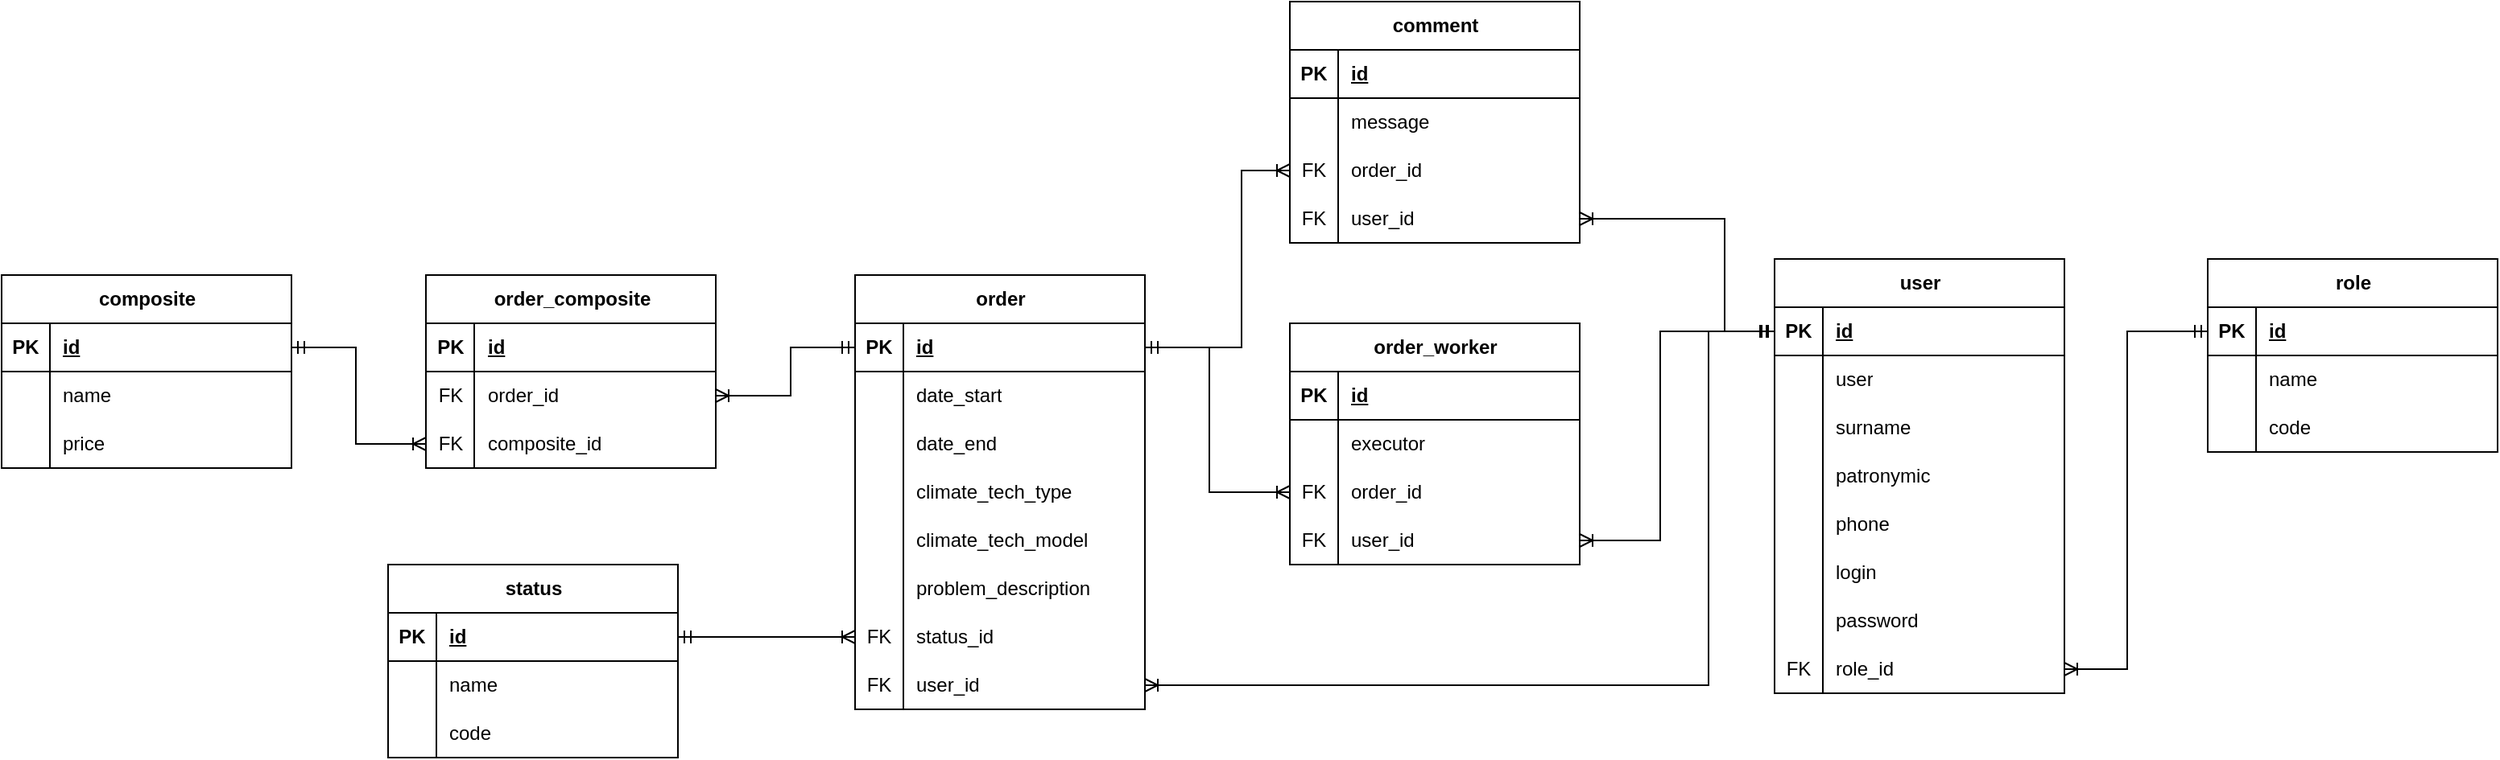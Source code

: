 <mxfile version="23.1.3" type="device" pages="3">
  <diagram name="Страница — 1" id="HMYhGubwndwW4ftDoepE">
    <mxGraphModel dx="2160" dy="31" grid="1" gridSize="10" guides="1" tooltips="1" connect="1" arrows="1" fold="1" page="1" pageScale="1" pageWidth="827" pageHeight="1169" math="0" shadow="0">
      <root>
        <mxCell id="0" />
        <mxCell id="1" parent="0" />
        <mxCell id="nvOkqfJ92dbAGqpa-ZxV-126" value="user" style="shape=table;startSize=30;container=1;collapsible=1;childLayout=tableLayout;fixedRows=1;rowLines=0;fontStyle=1;align=center;resizeLast=1;html=1;" vertex="1" parent="1">
          <mxGeometry x="1111" y="1740" width="180" height="270" as="geometry" />
        </mxCell>
        <mxCell id="nvOkqfJ92dbAGqpa-ZxV-127" value="" style="shape=tableRow;horizontal=0;startSize=0;swimlaneHead=0;swimlaneBody=0;fillColor=none;collapsible=0;dropTarget=0;points=[[0,0.5],[1,0.5]];portConstraint=eastwest;top=0;left=0;right=0;bottom=1;" vertex="1" parent="nvOkqfJ92dbAGqpa-ZxV-126">
          <mxGeometry y="30" width="180" height="30" as="geometry" />
        </mxCell>
        <mxCell id="nvOkqfJ92dbAGqpa-ZxV-128" value="PK" style="shape=partialRectangle;connectable=0;fillColor=none;top=0;left=0;bottom=0;right=0;fontStyle=1;overflow=hidden;whiteSpace=wrap;html=1;" vertex="1" parent="nvOkqfJ92dbAGqpa-ZxV-127">
          <mxGeometry width="30" height="30" as="geometry">
            <mxRectangle width="30" height="30" as="alternateBounds" />
          </mxGeometry>
        </mxCell>
        <mxCell id="nvOkqfJ92dbAGqpa-ZxV-129" value="id" style="shape=partialRectangle;connectable=0;fillColor=none;top=0;left=0;bottom=0;right=0;align=left;spacingLeft=6;fontStyle=5;overflow=hidden;whiteSpace=wrap;html=1;" vertex="1" parent="nvOkqfJ92dbAGqpa-ZxV-127">
          <mxGeometry x="30" width="150" height="30" as="geometry">
            <mxRectangle width="150" height="30" as="alternateBounds" />
          </mxGeometry>
        </mxCell>
        <mxCell id="nvOkqfJ92dbAGqpa-ZxV-130" value="" style="shape=tableRow;horizontal=0;startSize=0;swimlaneHead=0;swimlaneBody=0;fillColor=none;collapsible=0;dropTarget=0;points=[[0,0.5],[1,0.5]];portConstraint=eastwest;top=0;left=0;right=0;bottom=0;" vertex="1" parent="nvOkqfJ92dbAGqpa-ZxV-126">
          <mxGeometry y="60" width="180" height="30" as="geometry" />
        </mxCell>
        <mxCell id="nvOkqfJ92dbAGqpa-ZxV-131" value="" style="shape=partialRectangle;connectable=0;fillColor=none;top=0;left=0;bottom=0;right=0;editable=1;overflow=hidden;whiteSpace=wrap;html=1;" vertex="1" parent="nvOkqfJ92dbAGqpa-ZxV-130">
          <mxGeometry width="30" height="30" as="geometry">
            <mxRectangle width="30" height="30" as="alternateBounds" />
          </mxGeometry>
        </mxCell>
        <mxCell id="nvOkqfJ92dbAGqpa-ZxV-132" value="user" style="shape=partialRectangle;connectable=0;fillColor=none;top=0;left=0;bottom=0;right=0;align=left;spacingLeft=6;overflow=hidden;whiteSpace=wrap;html=1;" vertex="1" parent="nvOkqfJ92dbAGqpa-ZxV-130">
          <mxGeometry x="30" width="150" height="30" as="geometry">
            <mxRectangle width="150" height="30" as="alternateBounds" />
          </mxGeometry>
        </mxCell>
        <mxCell id="nvOkqfJ92dbAGqpa-ZxV-133" value="" style="shape=tableRow;horizontal=0;startSize=0;swimlaneHead=0;swimlaneBody=0;fillColor=none;collapsible=0;dropTarget=0;points=[[0,0.5],[1,0.5]];portConstraint=eastwest;top=0;left=0;right=0;bottom=0;" vertex="1" parent="nvOkqfJ92dbAGqpa-ZxV-126">
          <mxGeometry y="90" width="180" height="30" as="geometry" />
        </mxCell>
        <mxCell id="nvOkqfJ92dbAGqpa-ZxV-134" value="" style="shape=partialRectangle;connectable=0;fillColor=none;top=0;left=0;bottom=0;right=0;editable=1;overflow=hidden;whiteSpace=wrap;html=1;" vertex="1" parent="nvOkqfJ92dbAGqpa-ZxV-133">
          <mxGeometry width="30" height="30" as="geometry">
            <mxRectangle width="30" height="30" as="alternateBounds" />
          </mxGeometry>
        </mxCell>
        <mxCell id="nvOkqfJ92dbAGqpa-ZxV-135" value="surname" style="shape=partialRectangle;connectable=0;fillColor=none;top=0;left=0;bottom=0;right=0;align=left;spacingLeft=6;overflow=hidden;whiteSpace=wrap;html=1;" vertex="1" parent="nvOkqfJ92dbAGqpa-ZxV-133">
          <mxGeometry x="30" width="150" height="30" as="geometry">
            <mxRectangle width="150" height="30" as="alternateBounds" />
          </mxGeometry>
        </mxCell>
        <mxCell id="nvOkqfJ92dbAGqpa-ZxV-136" value="" style="shape=tableRow;horizontal=0;startSize=0;swimlaneHead=0;swimlaneBody=0;fillColor=none;collapsible=0;dropTarget=0;points=[[0,0.5],[1,0.5]];portConstraint=eastwest;top=0;left=0;right=0;bottom=0;" vertex="1" parent="nvOkqfJ92dbAGqpa-ZxV-126">
          <mxGeometry y="120" width="180" height="30" as="geometry" />
        </mxCell>
        <mxCell id="nvOkqfJ92dbAGqpa-ZxV-137" value="" style="shape=partialRectangle;connectable=0;fillColor=none;top=0;left=0;bottom=0;right=0;editable=1;overflow=hidden;whiteSpace=wrap;html=1;" vertex="1" parent="nvOkqfJ92dbAGqpa-ZxV-136">
          <mxGeometry width="30" height="30" as="geometry">
            <mxRectangle width="30" height="30" as="alternateBounds" />
          </mxGeometry>
        </mxCell>
        <mxCell id="nvOkqfJ92dbAGqpa-ZxV-138" value="patronymic&amp;nbsp;&amp;nbsp;" style="shape=partialRectangle;connectable=0;fillColor=none;top=0;left=0;bottom=0;right=0;align=left;spacingLeft=6;overflow=hidden;whiteSpace=wrap;html=1;" vertex="1" parent="nvOkqfJ92dbAGqpa-ZxV-136">
          <mxGeometry x="30" width="150" height="30" as="geometry">
            <mxRectangle width="150" height="30" as="alternateBounds" />
          </mxGeometry>
        </mxCell>
        <mxCell id="nvOkqfJ92dbAGqpa-ZxV-139" style="shape=tableRow;horizontal=0;startSize=0;swimlaneHead=0;swimlaneBody=0;fillColor=none;collapsible=0;dropTarget=0;points=[[0,0.5],[1,0.5]];portConstraint=eastwest;top=0;left=0;right=0;bottom=0;" vertex="1" parent="nvOkqfJ92dbAGqpa-ZxV-126">
          <mxGeometry y="150" width="180" height="30" as="geometry" />
        </mxCell>
        <mxCell id="nvOkqfJ92dbAGqpa-ZxV-140" style="shape=partialRectangle;connectable=0;fillColor=none;top=0;left=0;bottom=0;right=0;editable=1;overflow=hidden;whiteSpace=wrap;html=1;" vertex="1" parent="nvOkqfJ92dbAGqpa-ZxV-139">
          <mxGeometry width="30" height="30" as="geometry">
            <mxRectangle width="30" height="30" as="alternateBounds" />
          </mxGeometry>
        </mxCell>
        <mxCell id="nvOkqfJ92dbAGqpa-ZxV-141" value="phone" style="shape=partialRectangle;connectable=0;fillColor=none;top=0;left=0;bottom=0;right=0;align=left;spacingLeft=6;overflow=hidden;whiteSpace=wrap;html=1;" vertex="1" parent="nvOkqfJ92dbAGqpa-ZxV-139">
          <mxGeometry x="30" width="150" height="30" as="geometry">
            <mxRectangle width="150" height="30" as="alternateBounds" />
          </mxGeometry>
        </mxCell>
        <mxCell id="nvOkqfJ92dbAGqpa-ZxV-142" style="shape=tableRow;horizontal=0;startSize=0;swimlaneHead=0;swimlaneBody=0;fillColor=none;collapsible=0;dropTarget=0;points=[[0,0.5],[1,0.5]];portConstraint=eastwest;top=0;left=0;right=0;bottom=0;" vertex="1" parent="nvOkqfJ92dbAGqpa-ZxV-126">
          <mxGeometry y="180" width="180" height="30" as="geometry" />
        </mxCell>
        <mxCell id="nvOkqfJ92dbAGqpa-ZxV-143" style="shape=partialRectangle;connectable=0;fillColor=none;top=0;left=0;bottom=0;right=0;editable=1;overflow=hidden;whiteSpace=wrap;html=1;" vertex="1" parent="nvOkqfJ92dbAGqpa-ZxV-142">
          <mxGeometry width="30" height="30" as="geometry">
            <mxRectangle width="30" height="30" as="alternateBounds" />
          </mxGeometry>
        </mxCell>
        <mxCell id="nvOkqfJ92dbAGqpa-ZxV-144" value="login" style="shape=partialRectangle;connectable=0;fillColor=none;top=0;left=0;bottom=0;right=0;align=left;spacingLeft=6;overflow=hidden;whiteSpace=wrap;html=1;" vertex="1" parent="nvOkqfJ92dbAGqpa-ZxV-142">
          <mxGeometry x="30" width="150" height="30" as="geometry">
            <mxRectangle width="150" height="30" as="alternateBounds" />
          </mxGeometry>
        </mxCell>
        <mxCell id="nvOkqfJ92dbAGqpa-ZxV-145" style="shape=tableRow;horizontal=0;startSize=0;swimlaneHead=0;swimlaneBody=0;fillColor=none;collapsible=0;dropTarget=0;points=[[0,0.5],[1,0.5]];portConstraint=eastwest;top=0;left=0;right=0;bottom=0;" vertex="1" parent="nvOkqfJ92dbAGqpa-ZxV-126">
          <mxGeometry y="210" width="180" height="30" as="geometry" />
        </mxCell>
        <mxCell id="nvOkqfJ92dbAGqpa-ZxV-146" style="shape=partialRectangle;connectable=0;fillColor=none;top=0;left=0;bottom=0;right=0;editable=1;overflow=hidden;whiteSpace=wrap;html=1;" vertex="1" parent="nvOkqfJ92dbAGqpa-ZxV-145">
          <mxGeometry width="30" height="30" as="geometry">
            <mxRectangle width="30" height="30" as="alternateBounds" />
          </mxGeometry>
        </mxCell>
        <mxCell id="nvOkqfJ92dbAGqpa-ZxV-147" value="password" style="shape=partialRectangle;connectable=0;fillColor=none;top=0;left=0;bottom=0;right=0;align=left;spacingLeft=6;overflow=hidden;whiteSpace=wrap;html=1;" vertex="1" parent="nvOkqfJ92dbAGqpa-ZxV-145">
          <mxGeometry x="30" width="150" height="30" as="geometry">
            <mxRectangle width="150" height="30" as="alternateBounds" />
          </mxGeometry>
        </mxCell>
        <mxCell id="nvOkqfJ92dbAGqpa-ZxV-148" style="shape=tableRow;horizontal=0;startSize=0;swimlaneHead=0;swimlaneBody=0;fillColor=none;collapsible=0;dropTarget=0;points=[[0,0.5],[1,0.5]];portConstraint=eastwest;top=0;left=0;right=0;bottom=0;" vertex="1" parent="nvOkqfJ92dbAGqpa-ZxV-126">
          <mxGeometry y="240" width="180" height="30" as="geometry" />
        </mxCell>
        <mxCell id="nvOkqfJ92dbAGqpa-ZxV-149" value="FK" style="shape=partialRectangle;connectable=0;fillColor=none;top=0;left=0;bottom=0;right=0;editable=1;overflow=hidden;whiteSpace=wrap;html=1;" vertex="1" parent="nvOkqfJ92dbAGqpa-ZxV-148">
          <mxGeometry width="30" height="30" as="geometry">
            <mxRectangle width="30" height="30" as="alternateBounds" />
          </mxGeometry>
        </mxCell>
        <mxCell id="nvOkqfJ92dbAGqpa-ZxV-150" value="role_id" style="shape=partialRectangle;connectable=0;fillColor=none;top=0;left=0;bottom=0;right=0;align=left;spacingLeft=6;overflow=hidden;whiteSpace=wrap;html=1;" vertex="1" parent="nvOkqfJ92dbAGqpa-ZxV-148">
          <mxGeometry x="30" width="150" height="30" as="geometry">
            <mxRectangle width="150" height="30" as="alternateBounds" />
          </mxGeometry>
        </mxCell>
        <mxCell id="nvOkqfJ92dbAGqpa-ZxV-151" value="status" style="shape=table;startSize=30;container=1;collapsible=1;childLayout=tableLayout;fixedRows=1;rowLines=0;fontStyle=1;align=center;resizeLast=1;html=1;" vertex="1" parent="1">
          <mxGeometry x="250" y="1930" width="180" height="120" as="geometry" />
        </mxCell>
        <mxCell id="nvOkqfJ92dbAGqpa-ZxV-152" value="" style="shape=tableRow;horizontal=0;startSize=0;swimlaneHead=0;swimlaneBody=0;fillColor=none;collapsible=0;dropTarget=0;points=[[0,0.5],[1,0.5]];portConstraint=eastwest;top=0;left=0;right=0;bottom=1;" vertex="1" parent="nvOkqfJ92dbAGqpa-ZxV-151">
          <mxGeometry y="30" width="180" height="30" as="geometry" />
        </mxCell>
        <mxCell id="nvOkqfJ92dbAGqpa-ZxV-153" value="PK" style="shape=partialRectangle;connectable=0;fillColor=none;top=0;left=0;bottom=0;right=0;fontStyle=1;overflow=hidden;whiteSpace=wrap;html=1;" vertex="1" parent="nvOkqfJ92dbAGqpa-ZxV-152">
          <mxGeometry width="30" height="30" as="geometry">
            <mxRectangle width="30" height="30" as="alternateBounds" />
          </mxGeometry>
        </mxCell>
        <mxCell id="nvOkqfJ92dbAGqpa-ZxV-154" value="id" style="shape=partialRectangle;connectable=0;fillColor=none;top=0;left=0;bottom=0;right=0;align=left;spacingLeft=6;fontStyle=5;overflow=hidden;whiteSpace=wrap;html=1;" vertex="1" parent="nvOkqfJ92dbAGqpa-ZxV-152">
          <mxGeometry x="30" width="150" height="30" as="geometry">
            <mxRectangle width="150" height="30" as="alternateBounds" />
          </mxGeometry>
        </mxCell>
        <mxCell id="nvOkqfJ92dbAGqpa-ZxV-155" value="" style="shape=tableRow;horizontal=0;startSize=0;swimlaneHead=0;swimlaneBody=0;fillColor=none;collapsible=0;dropTarget=0;points=[[0,0.5],[1,0.5]];portConstraint=eastwest;top=0;left=0;right=0;bottom=0;" vertex="1" parent="nvOkqfJ92dbAGqpa-ZxV-151">
          <mxGeometry y="60" width="180" height="30" as="geometry" />
        </mxCell>
        <mxCell id="nvOkqfJ92dbAGqpa-ZxV-156" value="" style="shape=partialRectangle;connectable=0;fillColor=none;top=0;left=0;bottom=0;right=0;editable=1;overflow=hidden;whiteSpace=wrap;html=1;" vertex="1" parent="nvOkqfJ92dbAGqpa-ZxV-155">
          <mxGeometry width="30" height="30" as="geometry">
            <mxRectangle width="30" height="30" as="alternateBounds" />
          </mxGeometry>
        </mxCell>
        <mxCell id="nvOkqfJ92dbAGqpa-ZxV-157" value="name" style="shape=partialRectangle;connectable=0;fillColor=none;top=0;left=0;bottom=0;right=0;align=left;spacingLeft=6;overflow=hidden;whiteSpace=wrap;html=1;" vertex="1" parent="nvOkqfJ92dbAGqpa-ZxV-155">
          <mxGeometry x="30" width="150" height="30" as="geometry">
            <mxRectangle width="150" height="30" as="alternateBounds" />
          </mxGeometry>
        </mxCell>
        <mxCell id="nvOkqfJ92dbAGqpa-ZxV-158" value="" style="shape=tableRow;horizontal=0;startSize=0;swimlaneHead=0;swimlaneBody=0;fillColor=none;collapsible=0;dropTarget=0;points=[[0,0.5],[1,0.5]];portConstraint=eastwest;top=0;left=0;right=0;bottom=0;" vertex="1" parent="nvOkqfJ92dbAGqpa-ZxV-151">
          <mxGeometry y="90" width="180" height="30" as="geometry" />
        </mxCell>
        <mxCell id="nvOkqfJ92dbAGqpa-ZxV-159" value="" style="shape=partialRectangle;connectable=0;fillColor=none;top=0;left=0;bottom=0;right=0;editable=1;overflow=hidden;whiteSpace=wrap;html=1;" vertex="1" parent="nvOkqfJ92dbAGqpa-ZxV-158">
          <mxGeometry width="30" height="30" as="geometry">
            <mxRectangle width="30" height="30" as="alternateBounds" />
          </mxGeometry>
        </mxCell>
        <mxCell id="nvOkqfJ92dbAGqpa-ZxV-160" value="code" style="shape=partialRectangle;connectable=0;fillColor=none;top=0;left=0;bottom=0;right=0;align=left;spacingLeft=6;overflow=hidden;whiteSpace=wrap;html=1;" vertex="1" parent="nvOkqfJ92dbAGqpa-ZxV-158">
          <mxGeometry x="30" width="150" height="30" as="geometry">
            <mxRectangle width="150" height="30" as="alternateBounds" />
          </mxGeometry>
        </mxCell>
        <mxCell id="nvOkqfJ92dbAGqpa-ZxV-161" value="order" style="shape=table;startSize=30;container=1;collapsible=1;childLayout=tableLayout;fixedRows=1;rowLines=0;fontStyle=1;align=center;resizeLast=1;html=1;" vertex="1" parent="1">
          <mxGeometry x="540" y="1750" width="180" height="270" as="geometry" />
        </mxCell>
        <mxCell id="nvOkqfJ92dbAGqpa-ZxV-162" value="" style="shape=tableRow;horizontal=0;startSize=0;swimlaneHead=0;swimlaneBody=0;fillColor=none;collapsible=0;dropTarget=0;points=[[0,0.5],[1,0.5]];portConstraint=eastwest;top=0;left=0;right=0;bottom=1;" vertex="1" parent="nvOkqfJ92dbAGqpa-ZxV-161">
          <mxGeometry y="30" width="180" height="30" as="geometry" />
        </mxCell>
        <mxCell id="nvOkqfJ92dbAGqpa-ZxV-163" value="PK" style="shape=partialRectangle;connectable=0;fillColor=none;top=0;left=0;bottom=0;right=0;fontStyle=1;overflow=hidden;whiteSpace=wrap;html=1;" vertex="1" parent="nvOkqfJ92dbAGqpa-ZxV-162">
          <mxGeometry width="30" height="30" as="geometry">
            <mxRectangle width="30" height="30" as="alternateBounds" />
          </mxGeometry>
        </mxCell>
        <mxCell id="nvOkqfJ92dbAGqpa-ZxV-164" value="id" style="shape=partialRectangle;connectable=0;fillColor=none;top=0;left=0;bottom=0;right=0;align=left;spacingLeft=6;fontStyle=5;overflow=hidden;whiteSpace=wrap;html=1;" vertex="1" parent="nvOkqfJ92dbAGqpa-ZxV-162">
          <mxGeometry x="30" width="150" height="30" as="geometry">
            <mxRectangle width="150" height="30" as="alternateBounds" />
          </mxGeometry>
        </mxCell>
        <mxCell id="nvOkqfJ92dbAGqpa-ZxV-165" value="" style="shape=tableRow;horizontal=0;startSize=0;swimlaneHead=0;swimlaneBody=0;fillColor=none;collapsible=0;dropTarget=0;points=[[0,0.5],[1,0.5]];portConstraint=eastwest;top=0;left=0;right=0;bottom=0;" vertex="1" parent="nvOkqfJ92dbAGqpa-ZxV-161">
          <mxGeometry y="60" width="180" height="30" as="geometry" />
        </mxCell>
        <mxCell id="nvOkqfJ92dbAGqpa-ZxV-166" value="" style="shape=partialRectangle;connectable=0;fillColor=none;top=0;left=0;bottom=0;right=0;editable=1;overflow=hidden;whiteSpace=wrap;html=1;" vertex="1" parent="nvOkqfJ92dbAGqpa-ZxV-165">
          <mxGeometry width="30" height="30" as="geometry">
            <mxRectangle width="30" height="30" as="alternateBounds" />
          </mxGeometry>
        </mxCell>
        <mxCell id="nvOkqfJ92dbAGqpa-ZxV-167" value="date_start" style="shape=partialRectangle;connectable=0;fillColor=none;top=0;left=0;bottom=0;right=0;align=left;spacingLeft=6;overflow=hidden;whiteSpace=wrap;html=1;" vertex="1" parent="nvOkqfJ92dbAGqpa-ZxV-165">
          <mxGeometry x="30" width="150" height="30" as="geometry">
            <mxRectangle width="150" height="30" as="alternateBounds" />
          </mxGeometry>
        </mxCell>
        <mxCell id="nvOkqfJ92dbAGqpa-ZxV-168" value="" style="shape=tableRow;horizontal=0;startSize=0;swimlaneHead=0;swimlaneBody=0;fillColor=none;collapsible=0;dropTarget=0;points=[[0,0.5],[1,0.5]];portConstraint=eastwest;top=0;left=0;right=0;bottom=0;" vertex="1" parent="nvOkqfJ92dbAGqpa-ZxV-161">
          <mxGeometry y="90" width="180" height="30" as="geometry" />
        </mxCell>
        <mxCell id="nvOkqfJ92dbAGqpa-ZxV-169" value="" style="shape=partialRectangle;connectable=0;fillColor=none;top=0;left=0;bottom=0;right=0;editable=1;overflow=hidden;whiteSpace=wrap;html=1;" vertex="1" parent="nvOkqfJ92dbAGqpa-ZxV-168">
          <mxGeometry width="30" height="30" as="geometry">
            <mxRectangle width="30" height="30" as="alternateBounds" />
          </mxGeometry>
        </mxCell>
        <mxCell id="nvOkqfJ92dbAGqpa-ZxV-170" value="date_end" style="shape=partialRectangle;connectable=0;fillColor=none;top=0;left=0;bottom=0;right=0;align=left;spacingLeft=6;overflow=hidden;whiteSpace=wrap;html=1;" vertex="1" parent="nvOkqfJ92dbAGqpa-ZxV-168">
          <mxGeometry x="30" width="150" height="30" as="geometry">
            <mxRectangle width="150" height="30" as="alternateBounds" />
          </mxGeometry>
        </mxCell>
        <mxCell id="nvOkqfJ92dbAGqpa-ZxV-171" value="" style="shape=tableRow;horizontal=0;startSize=0;swimlaneHead=0;swimlaneBody=0;fillColor=none;collapsible=0;dropTarget=0;points=[[0,0.5],[1,0.5]];portConstraint=eastwest;top=0;left=0;right=0;bottom=0;" vertex="1" parent="nvOkqfJ92dbAGqpa-ZxV-161">
          <mxGeometry y="120" width="180" height="30" as="geometry" />
        </mxCell>
        <mxCell id="nvOkqfJ92dbAGqpa-ZxV-172" value="" style="shape=partialRectangle;connectable=0;fillColor=none;top=0;left=0;bottom=0;right=0;editable=1;overflow=hidden;whiteSpace=wrap;html=1;" vertex="1" parent="nvOkqfJ92dbAGqpa-ZxV-171">
          <mxGeometry width="30" height="30" as="geometry">
            <mxRectangle width="30" height="30" as="alternateBounds" />
          </mxGeometry>
        </mxCell>
        <mxCell id="nvOkqfJ92dbAGqpa-ZxV-173" value="climate_tech_type" style="shape=partialRectangle;connectable=0;fillColor=none;top=0;left=0;bottom=0;right=0;align=left;spacingLeft=6;overflow=hidden;whiteSpace=wrap;html=1;" vertex="1" parent="nvOkqfJ92dbAGqpa-ZxV-171">
          <mxGeometry x="30" width="150" height="30" as="geometry">
            <mxRectangle width="150" height="30" as="alternateBounds" />
          </mxGeometry>
        </mxCell>
        <mxCell id="nvOkqfJ92dbAGqpa-ZxV-174" style="shape=tableRow;horizontal=0;startSize=0;swimlaneHead=0;swimlaneBody=0;fillColor=none;collapsible=0;dropTarget=0;points=[[0,0.5],[1,0.5]];portConstraint=eastwest;top=0;left=0;right=0;bottom=0;" vertex="1" parent="nvOkqfJ92dbAGqpa-ZxV-161">
          <mxGeometry y="150" width="180" height="30" as="geometry" />
        </mxCell>
        <mxCell id="nvOkqfJ92dbAGqpa-ZxV-175" style="shape=partialRectangle;connectable=0;fillColor=none;top=0;left=0;bottom=0;right=0;editable=1;overflow=hidden;whiteSpace=wrap;html=1;" vertex="1" parent="nvOkqfJ92dbAGqpa-ZxV-174">
          <mxGeometry width="30" height="30" as="geometry">
            <mxRectangle width="30" height="30" as="alternateBounds" />
          </mxGeometry>
        </mxCell>
        <mxCell id="nvOkqfJ92dbAGqpa-ZxV-176" value="climate_tech_model" style="shape=partialRectangle;connectable=0;fillColor=none;top=0;left=0;bottom=0;right=0;align=left;spacingLeft=6;overflow=hidden;whiteSpace=wrap;html=1;" vertex="1" parent="nvOkqfJ92dbAGqpa-ZxV-174">
          <mxGeometry x="30" width="150" height="30" as="geometry">
            <mxRectangle width="150" height="30" as="alternateBounds" />
          </mxGeometry>
        </mxCell>
        <mxCell id="nvOkqfJ92dbAGqpa-ZxV-177" style="shape=tableRow;horizontal=0;startSize=0;swimlaneHead=0;swimlaneBody=0;fillColor=none;collapsible=0;dropTarget=0;points=[[0,0.5],[1,0.5]];portConstraint=eastwest;top=0;left=0;right=0;bottom=0;" vertex="1" parent="nvOkqfJ92dbAGqpa-ZxV-161">
          <mxGeometry y="180" width="180" height="30" as="geometry" />
        </mxCell>
        <mxCell id="nvOkqfJ92dbAGqpa-ZxV-178" style="shape=partialRectangle;connectable=0;fillColor=none;top=0;left=0;bottom=0;right=0;editable=1;overflow=hidden;whiteSpace=wrap;html=1;" vertex="1" parent="nvOkqfJ92dbAGqpa-ZxV-177">
          <mxGeometry width="30" height="30" as="geometry">
            <mxRectangle width="30" height="30" as="alternateBounds" />
          </mxGeometry>
        </mxCell>
        <mxCell id="nvOkqfJ92dbAGqpa-ZxV-179" value="problem_description" style="shape=partialRectangle;connectable=0;fillColor=none;top=0;left=0;bottom=0;right=0;align=left;spacingLeft=6;overflow=hidden;whiteSpace=wrap;html=1;" vertex="1" parent="nvOkqfJ92dbAGqpa-ZxV-177">
          <mxGeometry x="30" width="150" height="30" as="geometry">
            <mxRectangle width="150" height="30" as="alternateBounds" />
          </mxGeometry>
        </mxCell>
        <mxCell id="nvOkqfJ92dbAGqpa-ZxV-180" style="shape=tableRow;horizontal=0;startSize=0;swimlaneHead=0;swimlaneBody=0;fillColor=none;collapsible=0;dropTarget=0;points=[[0,0.5],[1,0.5]];portConstraint=eastwest;top=0;left=0;right=0;bottom=0;" vertex="1" parent="nvOkqfJ92dbAGqpa-ZxV-161">
          <mxGeometry y="210" width="180" height="30" as="geometry" />
        </mxCell>
        <mxCell id="nvOkqfJ92dbAGqpa-ZxV-181" value="FK" style="shape=partialRectangle;connectable=0;fillColor=none;top=0;left=0;bottom=0;right=0;editable=1;overflow=hidden;whiteSpace=wrap;html=1;" vertex="1" parent="nvOkqfJ92dbAGqpa-ZxV-180">
          <mxGeometry width="30" height="30" as="geometry">
            <mxRectangle width="30" height="30" as="alternateBounds" />
          </mxGeometry>
        </mxCell>
        <mxCell id="nvOkqfJ92dbAGqpa-ZxV-182" value="status_id" style="shape=partialRectangle;connectable=0;fillColor=none;top=0;left=0;bottom=0;right=0;align=left;spacingLeft=6;overflow=hidden;whiteSpace=wrap;html=1;" vertex="1" parent="nvOkqfJ92dbAGqpa-ZxV-180">
          <mxGeometry x="30" width="150" height="30" as="geometry">
            <mxRectangle width="150" height="30" as="alternateBounds" />
          </mxGeometry>
        </mxCell>
        <mxCell id="nvOkqfJ92dbAGqpa-ZxV-183" style="shape=tableRow;horizontal=0;startSize=0;swimlaneHead=0;swimlaneBody=0;fillColor=none;collapsible=0;dropTarget=0;points=[[0,0.5],[1,0.5]];portConstraint=eastwest;top=0;left=0;right=0;bottom=0;" vertex="1" parent="nvOkqfJ92dbAGqpa-ZxV-161">
          <mxGeometry y="240" width="180" height="30" as="geometry" />
        </mxCell>
        <mxCell id="nvOkqfJ92dbAGqpa-ZxV-184" value="FK" style="shape=partialRectangle;connectable=0;fillColor=none;top=0;left=0;bottom=0;right=0;editable=1;overflow=hidden;whiteSpace=wrap;html=1;" vertex="1" parent="nvOkqfJ92dbAGqpa-ZxV-183">
          <mxGeometry width="30" height="30" as="geometry">
            <mxRectangle width="30" height="30" as="alternateBounds" />
          </mxGeometry>
        </mxCell>
        <mxCell id="nvOkqfJ92dbAGqpa-ZxV-185" value="user_id" style="shape=partialRectangle;connectable=0;fillColor=none;top=0;left=0;bottom=0;right=0;align=left;spacingLeft=6;overflow=hidden;whiteSpace=wrap;html=1;" vertex="1" parent="nvOkqfJ92dbAGqpa-ZxV-183">
          <mxGeometry x="30" width="150" height="30" as="geometry">
            <mxRectangle width="150" height="30" as="alternateBounds" />
          </mxGeometry>
        </mxCell>
        <mxCell id="nvOkqfJ92dbAGqpa-ZxV-186" value="comment" style="shape=table;startSize=30;container=1;collapsible=1;childLayout=tableLayout;fixedRows=1;rowLines=0;fontStyle=1;align=center;resizeLast=1;html=1;" vertex="1" parent="1">
          <mxGeometry x="810" y="1580" width="180" height="150" as="geometry" />
        </mxCell>
        <mxCell id="nvOkqfJ92dbAGqpa-ZxV-187" value="" style="shape=tableRow;horizontal=0;startSize=0;swimlaneHead=0;swimlaneBody=0;fillColor=none;collapsible=0;dropTarget=0;points=[[0,0.5],[1,0.5]];portConstraint=eastwest;top=0;left=0;right=0;bottom=1;" vertex="1" parent="nvOkqfJ92dbAGqpa-ZxV-186">
          <mxGeometry y="30" width="180" height="30" as="geometry" />
        </mxCell>
        <mxCell id="nvOkqfJ92dbAGqpa-ZxV-188" value="PK" style="shape=partialRectangle;connectable=0;fillColor=none;top=0;left=0;bottom=0;right=0;fontStyle=1;overflow=hidden;whiteSpace=wrap;html=1;" vertex="1" parent="nvOkqfJ92dbAGqpa-ZxV-187">
          <mxGeometry width="30" height="30" as="geometry">
            <mxRectangle width="30" height="30" as="alternateBounds" />
          </mxGeometry>
        </mxCell>
        <mxCell id="nvOkqfJ92dbAGqpa-ZxV-189" value="id" style="shape=partialRectangle;connectable=0;fillColor=none;top=0;left=0;bottom=0;right=0;align=left;spacingLeft=6;fontStyle=5;overflow=hidden;whiteSpace=wrap;html=1;" vertex="1" parent="nvOkqfJ92dbAGqpa-ZxV-187">
          <mxGeometry x="30" width="150" height="30" as="geometry">
            <mxRectangle width="150" height="30" as="alternateBounds" />
          </mxGeometry>
        </mxCell>
        <mxCell id="nvOkqfJ92dbAGqpa-ZxV-190" value="" style="shape=tableRow;horizontal=0;startSize=0;swimlaneHead=0;swimlaneBody=0;fillColor=none;collapsible=0;dropTarget=0;points=[[0,0.5],[1,0.5]];portConstraint=eastwest;top=0;left=0;right=0;bottom=0;" vertex="1" parent="nvOkqfJ92dbAGqpa-ZxV-186">
          <mxGeometry y="60" width="180" height="30" as="geometry" />
        </mxCell>
        <mxCell id="nvOkqfJ92dbAGqpa-ZxV-191" value="" style="shape=partialRectangle;connectable=0;fillColor=none;top=0;left=0;bottom=0;right=0;editable=1;overflow=hidden;whiteSpace=wrap;html=1;" vertex="1" parent="nvOkqfJ92dbAGqpa-ZxV-190">
          <mxGeometry width="30" height="30" as="geometry">
            <mxRectangle width="30" height="30" as="alternateBounds" />
          </mxGeometry>
        </mxCell>
        <mxCell id="nvOkqfJ92dbAGqpa-ZxV-192" value="message" style="shape=partialRectangle;connectable=0;fillColor=none;top=0;left=0;bottom=0;right=0;align=left;spacingLeft=6;overflow=hidden;whiteSpace=wrap;html=1;" vertex="1" parent="nvOkqfJ92dbAGqpa-ZxV-190">
          <mxGeometry x="30" width="150" height="30" as="geometry">
            <mxRectangle width="150" height="30" as="alternateBounds" />
          </mxGeometry>
        </mxCell>
        <mxCell id="nvOkqfJ92dbAGqpa-ZxV-193" value="" style="shape=tableRow;horizontal=0;startSize=0;swimlaneHead=0;swimlaneBody=0;fillColor=none;collapsible=0;dropTarget=0;points=[[0,0.5],[1,0.5]];portConstraint=eastwest;top=0;left=0;right=0;bottom=0;" vertex="1" parent="nvOkqfJ92dbAGqpa-ZxV-186">
          <mxGeometry y="90" width="180" height="30" as="geometry" />
        </mxCell>
        <mxCell id="nvOkqfJ92dbAGqpa-ZxV-194" value="FK" style="shape=partialRectangle;connectable=0;fillColor=none;top=0;left=0;bottom=0;right=0;editable=1;overflow=hidden;whiteSpace=wrap;html=1;" vertex="1" parent="nvOkqfJ92dbAGqpa-ZxV-193">
          <mxGeometry width="30" height="30" as="geometry">
            <mxRectangle width="30" height="30" as="alternateBounds" />
          </mxGeometry>
        </mxCell>
        <mxCell id="nvOkqfJ92dbAGqpa-ZxV-195" value="order_id" style="shape=partialRectangle;connectable=0;fillColor=none;top=0;left=0;bottom=0;right=0;align=left;spacingLeft=6;overflow=hidden;whiteSpace=wrap;html=1;" vertex="1" parent="nvOkqfJ92dbAGqpa-ZxV-193">
          <mxGeometry x="30" width="150" height="30" as="geometry">
            <mxRectangle width="150" height="30" as="alternateBounds" />
          </mxGeometry>
        </mxCell>
        <mxCell id="nvOkqfJ92dbAGqpa-ZxV-196" style="shape=tableRow;horizontal=0;startSize=0;swimlaneHead=0;swimlaneBody=0;fillColor=none;collapsible=0;dropTarget=0;points=[[0,0.5],[1,0.5]];portConstraint=eastwest;top=0;left=0;right=0;bottom=0;" vertex="1" parent="nvOkqfJ92dbAGqpa-ZxV-186">
          <mxGeometry y="120" width="180" height="30" as="geometry" />
        </mxCell>
        <mxCell id="nvOkqfJ92dbAGqpa-ZxV-197" value="FK" style="shape=partialRectangle;connectable=0;fillColor=none;top=0;left=0;bottom=0;right=0;editable=1;overflow=hidden;whiteSpace=wrap;html=1;" vertex="1" parent="nvOkqfJ92dbAGqpa-ZxV-196">
          <mxGeometry width="30" height="30" as="geometry">
            <mxRectangle width="30" height="30" as="alternateBounds" />
          </mxGeometry>
        </mxCell>
        <mxCell id="nvOkqfJ92dbAGqpa-ZxV-198" value="user_id" style="shape=partialRectangle;connectable=0;fillColor=none;top=0;left=0;bottom=0;right=0;align=left;spacingLeft=6;overflow=hidden;whiteSpace=wrap;html=1;" vertex="1" parent="nvOkqfJ92dbAGqpa-ZxV-196">
          <mxGeometry x="30" width="150" height="30" as="geometry">
            <mxRectangle width="150" height="30" as="alternateBounds" />
          </mxGeometry>
        </mxCell>
        <mxCell id="nvOkqfJ92dbAGqpa-ZxV-199" value="role" style="shape=table;startSize=30;container=1;collapsible=1;childLayout=tableLayout;fixedRows=1;rowLines=0;fontStyle=1;align=center;resizeLast=1;html=1;" vertex="1" parent="1">
          <mxGeometry x="1380" y="1740" width="180" height="120" as="geometry" />
        </mxCell>
        <mxCell id="nvOkqfJ92dbAGqpa-ZxV-200" value="" style="shape=tableRow;horizontal=0;startSize=0;swimlaneHead=0;swimlaneBody=0;fillColor=none;collapsible=0;dropTarget=0;points=[[0,0.5],[1,0.5]];portConstraint=eastwest;top=0;left=0;right=0;bottom=1;" vertex="1" parent="nvOkqfJ92dbAGqpa-ZxV-199">
          <mxGeometry y="30" width="180" height="30" as="geometry" />
        </mxCell>
        <mxCell id="nvOkqfJ92dbAGqpa-ZxV-201" value="PK" style="shape=partialRectangle;connectable=0;fillColor=none;top=0;left=0;bottom=0;right=0;fontStyle=1;overflow=hidden;whiteSpace=wrap;html=1;" vertex="1" parent="nvOkqfJ92dbAGqpa-ZxV-200">
          <mxGeometry width="30" height="30" as="geometry">
            <mxRectangle width="30" height="30" as="alternateBounds" />
          </mxGeometry>
        </mxCell>
        <mxCell id="nvOkqfJ92dbAGqpa-ZxV-202" value="id" style="shape=partialRectangle;connectable=0;fillColor=none;top=0;left=0;bottom=0;right=0;align=left;spacingLeft=6;fontStyle=5;overflow=hidden;whiteSpace=wrap;html=1;" vertex="1" parent="nvOkqfJ92dbAGqpa-ZxV-200">
          <mxGeometry x="30" width="150" height="30" as="geometry">
            <mxRectangle width="150" height="30" as="alternateBounds" />
          </mxGeometry>
        </mxCell>
        <mxCell id="nvOkqfJ92dbAGqpa-ZxV-203" value="" style="shape=tableRow;horizontal=0;startSize=0;swimlaneHead=0;swimlaneBody=0;fillColor=none;collapsible=0;dropTarget=0;points=[[0,0.5],[1,0.5]];portConstraint=eastwest;top=0;left=0;right=0;bottom=0;" vertex="1" parent="nvOkqfJ92dbAGqpa-ZxV-199">
          <mxGeometry y="60" width="180" height="30" as="geometry" />
        </mxCell>
        <mxCell id="nvOkqfJ92dbAGqpa-ZxV-204" value="" style="shape=partialRectangle;connectable=0;fillColor=none;top=0;left=0;bottom=0;right=0;editable=1;overflow=hidden;whiteSpace=wrap;html=1;" vertex="1" parent="nvOkqfJ92dbAGqpa-ZxV-203">
          <mxGeometry width="30" height="30" as="geometry">
            <mxRectangle width="30" height="30" as="alternateBounds" />
          </mxGeometry>
        </mxCell>
        <mxCell id="nvOkqfJ92dbAGqpa-ZxV-205" value="name" style="shape=partialRectangle;connectable=0;fillColor=none;top=0;left=0;bottom=0;right=0;align=left;spacingLeft=6;overflow=hidden;whiteSpace=wrap;html=1;" vertex="1" parent="nvOkqfJ92dbAGqpa-ZxV-203">
          <mxGeometry x="30" width="150" height="30" as="geometry">
            <mxRectangle width="150" height="30" as="alternateBounds" />
          </mxGeometry>
        </mxCell>
        <mxCell id="nvOkqfJ92dbAGqpa-ZxV-206" value="" style="shape=tableRow;horizontal=0;startSize=0;swimlaneHead=0;swimlaneBody=0;fillColor=none;collapsible=0;dropTarget=0;points=[[0,0.5],[1,0.5]];portConstraint=eastwest;top=0;left=0;right=0;bottom=0;" vertex="1" parent="nvOkqfJ92dbAGqpa-ZxV-199">
          <mxGeometry y="90" width="180" height="30" as="geometry" />
        </mxCell>
        <mxCell id="nvOkqfJ92dbAGqpa-ZxV-207" value="" style="shape=partialRectangle;connectable=0;fillColor=none;top=0;left=0;bottom=0;right=0;editable=1;overflow=hidden;whiteSpace=wrap;html=1;" vertex="1" parent="nvOkqfJ92dbAGqpa-ZxV-206">
          <mxGeometry width="30" height="30" as="geometry">
            <mxRectangle width="30" height="30" as="alternateBounds" />
          </mxGeometry>
        </mxCell>
        <mxCell id="nvOkqfJ92dbAGqpa-ZxV-208" value="code" style="shape=partialRectangle;connectable=0;fillColor=none;top=0;left=0;bottom=0;right=0;align=left;spacingLeft=6;overflow=hidden;whiteSpace=wrap;html=1;" vertex="1" parent="nvOkqfJ92dbAGqpa-ZxV-206">
          <mxGeometry x="30" width="150" height="30" as="geometry">
            <mxRectangle width="150" height="30" as="alternateBounds" />
          </mxGeometry>
        </mxCell>
        <mxCell id="nvOkqfJ92dbAGqpa-ZxV-209" value="order_composite" style="shape=table;startSize=30;container=1;collapsible=1;childLayout=tableLayout;fixedRows=1;rowLines=0;fontStyle=1;align=center;resizeLast=1;html=1;" vertex="1" parent="1">
          <mxGeometry x="273.5" y="1750" width="180" height="120" as="geometry" />
        </mxCell>
        <mxCell id="nvOkqfJ92dbAGqpa-ZxV-210" value="" style="shape=tableRow;horizontal=0;startSize=0;swimlaneHead=0;swimlaneBody=0;fillColor=none;collapsible=0;dropTarget=0;points=[[0,0.5],[1,0.5]];portConstraint=eastwest;top=0;left=0;right=0;bottom=1;" vertex="1" parent="nvOkqfJ92dbAGqpa-ZxV-209">
          <mxGeometry y="30" width="180" height="30" as="geometry" />
        </mxCell>
        <mxCell id="nvOkqfJ92dbAGqpa-ZxV-211" value="PK" style="shape=partialRectangle;connectable=0;fillColor=none;top=0;left=0;bottom=0;right=0;fontStyle=1;overflow=hidden;whiteSpace=wrap;html=1;" vertex="1" parent="nvOkqfJ92dbAGqpa-ZxV-210">
          <mxGeometry width="30" height="30" as="geometry">
            <mxRectangle width="30" height="30" as="alternateBounds" />
          </mxGeometry>
        </mxCell>
        <mxCell id="nvOkqfJ92dbAGqpa-ZxV-212" value="id" style="shape=partialRectangle;connectable=0;fillColor=none;top=0;left=0;bottom=0;right=0;align=left;spacingLeft=6;fontStyle=5;overflow=hidden;whiteSpace=wrap;html=1;" vertex="1" parent="nvOkqfJ92dbAGqpa-ZxV-210">
          <mxGeometry x="30" width="150" height="30" as="geometry">
            <mxRectangle width="150" height="30" as="alternateBounds" />
          </mxGeometry>
        </mxCell>
        <mxCell id="nvOkqfJ92dbAGqpa-ZxV-213" value="" style="shape=tableRow;horizontal=0;startSize=0;swimlaneHead=0;swimlaneBody=0;fillColor=none;collapsible=0;dropTarget=0;points=[[0,0.5],[1,0.5]];portConstraint=eastwest;top=0;left=0;right=0;bottom=0;" vertex="1" parent="nvOkqfJ92dbAGqpa-ZxV-209">
          <mxGeometry y="60" width="180" height="30" as="geometry" />
        </mxCell>
        <mxCell id="nvOkqfJ92dbAGqpa-ZxV-214" value="FK" style="shape=partialRectangle;connectable=0;fillColor=none;top=0;left=0;bottom=0;right=0;editable=1;overflow=hidden;whiteSpace=wrap;html=1;" vertex="1" parent="nvOkqfJ92dbAGqpa-ZxV-213">
          <mxGeometry width="30" height="30" as="geometry">
            <mxRectangle width="30" height="30" as="alternateBounds" />
          </mxGeometry>
        </mxCell>
        <mxCell id="nvOkqfJ92dbAGqpa-ZxV-215" value="order_id" style="shape=partialRectangle;connectable=0;fillColor=none;top=0;left=0;bottom=0;right=0;align=left;spacingLeft=6;overflow=hidden;whiteSpace=wrap;html=1;" vertex="1" parent="nvOkqfJ92dbAGqpa-ZxV-213">
          <mxGeometry x="30" width="150" height="30" as="geometry">
            <mxRectangle width="150" height="30" as="alternateBounds" />
          </mxGeometry>
        </mxCell>
        <mxCell id="nvOkqfJ92dbAGqpa-ZxV-216" value="" style="shape=tableRow;horizontal=0;startSize=0;swimlaneHead=0;swimlaneBody=0;fillColor=none;collapsible=0;dropTarget=0;points=[[0,0.5],[1,0.5]];portConstraint=eastwest;top=0;left=0;right=0;bottom=0;" vertex="1" parent="nvOkqfJ92dbAGqpa-ZxV-209">
          <mxGeometry y="90" width="180" height="30" as="geometry" />
        </mxCell>
        <mxCell id="nvOkqfJ92dbAGqpa-ZxV-217" value="FK" style="shape=partialRectangle;connectable=0;fillColor=none;top=0;left=0;bottom=0;right=0;editable=1;overflow=hidden;whiteSpace=wrap;html=1;" vertex="1" parent="nvOkqfJ92dbAGqpa-ZxV-216">
          <mxGeometry width="30" height="30" as="geometry">
            <mxRectangle width="30" height="30" as="alternateBounds" />
          </mxGeometry>
        </mxCell>
        <mxCell id="nvOkqfJ92dbAGqpa-ZxV-218" value="composite_id" style="shape=partialRectangle;connectable=0;fillColor=none;top=0;left=0;bottom=0;right=0;align=left;spacingLeft=6;overflow=hidden;whiteSpace=wrap;html=1;" vertex="1" parent="nvOkqfJ92dbAGqpa-ZxV-216">
          <mxGeometry x="30" width="150" height="30" as="geometry">
            <mxRectangle width="150" height="30" as="alternateBounds" />
          </mxGeometry>
        </mxCell>
        <mxCell id="nvOkqfJ92dbAGqpa-ZxV-219" value="composite" style="shape=table;startSize=30;container=1;collapsible=1;childLayout=tableLayout;fixedRows=1;rowLines=0;fontStyle=1;align=center;resizeLast=1;html=1;" vertex="1" parent="1">
          <mxGeometry x="10" y="1750" width="180" height="120" as="geometry" />
        </mxCell>
        <mxCell id="nvOkqfJ92dbAGqpa-ZxV-220" value="" style="shape=tableRow;horizontal=0;startSize=0;swimlaneHead=0;swimlaneBody=0;fillColor=none;collapsible=0;dropTarget=0;points=[[0,0.5],[1,0.5]];portConstraint=eastwest;top=0;left=0;right=0;bottom=1;" vertex="1" parent="nvOkqfJ92dbAGqpa-ZxV-219">
          <mxGeometry y="30" width="180" height="30" as="geometry" />
        </mxCell>
        <mxCell id="nvOkqfJ92dbAGqpa-ZxV-221" value="PK" style="shape=partialRectangle;connectable=0;fillColor=none;top=0;left=0;bottom=0;right=0;fontStyle=1;overflow=hidden;whiteSpace=wrap;html=1;" vertex="1" parent="nvOkqfJ92dbAGqpa-ZxV-220">
          <mxGeometry width="30" height="30" as="geometry">
            <mxRectangle width="30" height="30" as="alternateBounds" />
          </mxGeometry>
        </mxCell>
        <mxCell id="nvOkqfJ92dbAGqpa-ZxV-222" value="id" style="shape=partialRectangle;connectable=0;fillColor=none;top=0;left=0;bottom=0;right=0;align=left;spacingLeft=6;fontStyle=5;overflow=hidden;whiteSpace=wrap;html=1;" vertex="1" parent="nvOkqfJ92dbAGqpa-ZxV-220">
          <mxGeometry x="30" width="150" height="30" as="geometry">
            <mxRectangle width="150" height="30" as="alternateBounds" />
          </mxGeometry>
        </mxCell>
        <mxCell id="nvOkqfJ92dbAGqpa-ZxV-223" value="" style="shape=tableRow;horizontal=0;startSize=0;swimlaneHead=0;swimlaneBody=0;fillColor=none;collapsible=0;dropTarget=0;points=[[0,0.5],[1,0.5]];portConstraint=eastwest;top=0;left=0;right=0;bottom=0;" vertex="1" parent="nvOkqfJ92dbAGqpa-ZxV-219">
          <mxGeometry y="60" width="180" height="30" as="geometry" />
        </mxCell>
        <mxCell id="nvOkqfJ92dbAGqpa-ZxV-224" value="" style="shape=partialRectangle;connectable=0;fillColor=none;top=0;left=0;bottom=0;right=0;editable=1;overflow=hidden;whiteSpace=wrap;html=1;" vertex="1" parent="nvOkqfJ92dbAGqpa-ZxV-223">
          <mxGeometry width="30" height="30" as="geometry">
            <mxRectangle width="30" height="30" as="alternateBounds" />
          </mxGeometry>
        </mxCell>
        <mxCell id="nvOkqfJ92dbAGqpa-ZxV-225" value="name" style="shape=partialRectangle;connectable=0;fillColor=none;top=0;left=0;bottom=0;right=0;align=left;spacingLeft=6;overflow=hidden;whiteSpace=wrap;html=1;" vertex="1" parent="nvOkqfJ92dbAGqpa-ZxV-223">
          <mxGeometry x="30" width="150" height="30" as="geometry">
            <mxRectangle width="150" height="30" as="alternateBounds" />
          </mxGeometry>
        </mxCell>
        <mxCell id="nvOkqfJ92dbAGqpa-ZxV-226" style="shape=tableRow;horizontal=0;startSize=0;swimlaneHead=0;swimlaneBody=0;fillColor=none;collapsible=0;dropTarget=0;points=[[0,0.5],[1,0.5]];portConstraint=eastwest;top=0;left=0;right=0;bottom=0;" vertex="1" parent="nvOkqfJ92dbAGqpa-ZxV-219">
          <mxGeometry y="90" width="180" height="30" as="geometry" />
        </mxCell>
        <mxCell id="nvOkqfJ92dbAGqpa-ZxV-227" style="shape=partialRectangle;connectable=0;fillColor=none;top=0;left=0;bottom=0;right=0;editable=1;overflow=hidden;whiteSpace=wrap;html=1;" vertex="1" parent="nvOkqfJ92dbAGqpa-ZxV-226">
          <mxGeometry width="30" height="30" as="geometry">
            <mxRectangle width="30" height="30" as="alternateBounds" />
          </mxGeometry>
        </mxCell>
        <mxCell id="nvOkqfJ92dbAGqpa-ZxV-228" value="price" style="shape=partialRectangle;connectable=0;fillColor=none;top=0;left=0;bottom=0;right=0;align=left;spacingLeft=6;overflow=hidden;whiteSpace=wrap;html=1;" vertex="1" parent="nvOkqfJ92dbAGqpa-ZxV-226">
          <mxGeometry x="30" width="150" height="30" as="geometry">
            <mxRectangle width="150" height="30" as="alternateBounds" />
          </mxGeometry>
        </mxCell>
        <mxCell id="nvOkqfJ92dbAGqpa-ZxV-229" value="order_worker" style="shape=table;startSize=30;container=1;collapsible=1;childLayout=tableLayout;fixedRows=1;rowLines=0;fontStyle=1;align=center;resizeLast=1;html=1;" vertex="1" parent="1">
          <mxGeometry x="810" y="1780" width="180" height="150" as="geometry" />
        </mxCell>
        <mxCell id="nvOkqfJ92dbAGqpa-ZxV-230" value="" style="shape=tableRow;horizontal=0;startSize=0;swimlaneHead=0;swimlaneBody=0;fillColor=none;collapsible=0;dropTarget=0;points=[[0,0.5],[1,0.5]];portConstraint=eastwest;top=0;left=0;right=0;bottom=1;" vertex="1" parent="nvOkqfJ92dbAGqpa-ZxV-229">
          <mxGeometry y="30" width="180" height="30" as="geometry" />
        </mxCell>
        <mxCell id="nvOkqfJ92dbAGqpa-ZxV-231" value="PK" style="shape=partialRectangle;connectable=0;fillColor=none;top=0;left=0;bottom=0;right=0;fontStyle=1;overflow=hidden;whiteSpace=wrap;html=1;" vertex="1" parent="nvOkqfJ92dbAGqpa-ZxV-230">
          <mxGeometry width="30" height="30" as="geometry">
            <mxRectangle width="30" height="30" as="alternateBounds" />
          </mxGeometry>
        </mxCell>
        <mxCell id="nvOkqfJ92dbAGqpa-ZxV-232" value="id" style="shape=partialRectangle;connectable=0;fillColor=none;top=0;left=0;bottom=0;right=0;align=left;spacingLeft=6;fontStyle=5;overflow=hidden;whiteSpace=wrap;html=1;" vertex="1" parent="nvOkqfJ92dbAGqpa-ZxV-230">
          <mxGeometry x="30" width="150" height="30" as="geometry">
            <mxRectangle width="150" height="30" as="alternateBounds" />
          </mxGeometry>
        </mxCell>
        <mxCell id="nvOkqfJ92dbAGqpa-ZxV-233" value="" style="shape=tableRow;horizontal=0;startSize=0;swimlaneHead=0;swimlaneBody=0;fillColor=none;collapsible=0;dropTarget=0;points=[[0,0.5],[1,0.5]];portConstraint=eastwest;top=0;left=0;right=0;bottom=0;" vertex="1" parent="nvOkqfJ92dbAGqpa-ZxV-229">
          <mxGeometry y="60" width="180" height="30" as="geometry" />
        </mxCell>
        <mxCell id="nvOkqfJ92dbAGqpa-ZxV-234" value="" style="shape=partialRectangle;connectable=0;fillColor=none;top=0;left=0;bottom=0;right=0;editable=1;overflow=hidden;whiteSpace=wrap;html=1;" vertex="1" parent="nvOkqfJ92dbAGqpa-ZxV-233">
          <mxGeometry width="30" height="30" as="geometry">
            <mxRectangle width="30" height="30" as="alternateBounds" />
          </mxGeometry>
        </mxCell>
        <mxCell id="nvOkqfJ92dbAGqpa-ZxV-235" value="executor" style="shape=partialRectangle;connectable=0;fillColor=none;top=0;left=0;bottom=0;right=0;align=left;spacingLeft=6;overflow=hidden;whiteSpace=wrap;html=1;" vertex="1" parent="nvOkqfJ92dbAGqpa-ZxV-233">
          <mxGeometry x="30" width="150" height="30" as="geometry">
            <mxRectangle width="150" height="30" as="alternateBounds" />
          </mxGeometry>
        </mxCell>
        <mxCell id="nvOkqfJ92dbAGqpa-ZxV-236" value="" style="shape=tableRow;horizontal=0;startSize=0;swimlaneHead=0;swimlaneBody=0;fillColor=none;collapsible=0;dropTarget=0;points=[[0,0.5],[1,0.5]];portConstraint=eastwest;top=0;left=0;right=0;bottom=0;" vertex="1" parent="nvOkqfJ92dbAGqpa-ZxV-229">
          <mxGeometry y="90" width="180" height="30" as="geometry" />
        </mxCell>
        <mxCell id="nvOkqfJ92dbAGqpa-ZxV-237" value="FK" style="shape=partialRectangle;connectable=0;fillColor=none;top=0;left=0;bottom=0;right=0;editable=1;overflow=hidden;whiteSpace=wrap;html=1;" vertex="1" parent="nvOkqfJ92dbAGqpa-ZxV-236">
          <mxGeometry width="30" height="30" as="geometry">
            <mxRectangle width="30" height="30" as="alternateBounds" />
          </mxGeometry>
        </mxCell>
        <mxCell id="nvOkqfJ92dbAGqpa-ZxV-238" value="order_id" style="shape=partialRectangle;connectable=0;fillColor=none;top=0;left=0;bottom=0;right=0;align=left;spacingLeft=6;overflow=hidden;whiteSpace=wrap;html=1;" vertex="1" parent="nvOkqfJ92dbAGqpa-ZxV-236">
          <mxGeometry x="30" width="150" height="30" as="geometry">
            <mxRectangle width="150" height="30" as="alternateBounds" />
          </mxGeometry>
        </mxCell>
        <mxCell id="nvOkqfJ92dbAGqpa-ZxV-239" value="" style="shape=tableRow;horizontal=0;startSize=0;swimlaneHead=0;swimlaneBody=0;fillColor=none;collapsible=0;dropTarget=0;points=[[0,0.5],[1,0.5]];portConstraint=eastwest;top=0;left=0;right=0;bottom=0;" vertex="1" parent="nvOkqfJ92dbAGqpa-ZxV-229">
          <mxGeometry y="120" width="180" height="30" as="geometry" />
        </mxCell>
        <mxCell id="nvOkqfJ92dbAGqpa-ZxV-240" value="FK" style="shape=partialRectangle;connectable=0;fillColor=none;top=0;left=0;bottom=0;right=0;editable=1;overflow=hidden;whiteSpace=wrap;html=1;" vertex="1" parent="nvOkqfJ92dbAGqpa-ZxV-239">
          <mxGeometry width="30" height="30" as="geometry">
            <mxRectangle width="30" height="30" as="alternateBounds" />
          </mxGeometry>
        </mxCell>
        <mxCell id="nvOkqfJ92dbAGqpa-ZxV-241" value="user_id" style="shape=partialRectangle;connectable=0;fillColor=none;top=0;left=0;bottom=0;right=0;align=left;spacingLeft=6;overflow=hidden;whiteSpace=wrap;html=1;" vertex="1" parent="nvOkqfJ92dbAGqpa-ZxV-239">
          <mxGeometry x="30" width="150" height="30" as="geometry">
            <mxRectangle width="150" height="30" as="alternateBounds" />
          </mxGeometry>
        </mxCell>
        <mxCell id="nvOkqfJ92dbAGqpa-ZxV-242" style="edgeStyle=orthogonalEdgeStyle;rounded=0;orthogonalLoop=1;jettySize=auto;html=1;startArrow=ERmandOne;startFill=0;endArrow=ERoneToMany;endFill=0;exitX=0;exitY=0.5;exitDx=0;exitDy=0;entryX=1;entryY=0.5;entryDx=0;entryDy=0;" edge="1" parent="1" source="nvOkqfJ92dbAGqpa-ZxV-127" target="nvOkqfJ92dbAGqpa-ZxV-183">
          <mxGeometry relative="1" as="geometry">
            <Array as="points">
              <mxPoint x="1070" y="1785" />
              <mxPoint x="1070" y="2005" />
            </Array>
            <mxPoint x="810" y="1860" as="sourcePoint" />
            <mxPoint x="730" y="1955" as="targetPoint" />
          </mxGeometry>
        </mxCell>
        <mxCell id="nvOkqfJ92dbAGqpa-ZxV-243" style="edgeStyle=orthogonalEdgeStyle;rounded=0;orthogonalLoop=1;jettySize=auto;html=1;startArrow=ERmandOne;startFill=0;endArrow=ERoneToMany;endFill=0;exitX=0;exitY=0.5;exitDx=0;exitDy=0;entryX=1;entryY=0.5;entryDx=0;entryDy=0;" edge="1" parent="1" source="nvOkqfJ92dbAGqpa-ZxV-200" target="nvOkqfJ92dbAGqpa-ZxV-148">
          <mxGeometry relative="1" as="geometry">
            <Array as="points">
              <mxPoint x="1330" y="1785" />
              <mxPoint x="1330" y="1995" />
            </Array>
            <mxPoint x="1120" y="1805" as="sourcePoint" />
            <mxPoint x="1340" y="1900" as="targetPoint" />
          </mxGeometry>
        </mxCell>
        <mxCell id="nvOkqfJ92dbAGqpa-ZxV-244" style="edgeStyle=orthogonalEdgeStyle;rounded=0;orthogonalLoop=1;jettySize=auto;html=1;startArrow=ERmandOne;startFill=0;endArrow=ERoneToMany;endFill=0;entryX=0;entryY=0.5;entryDx=0;entryDy=0;" edge="1" parent="1" source="nvOkqfJ92dbAGqpa-ZxV-220" target="nvOkqfJ92dbAGqpa-ZxV-216">
          <mxGeometry relative="1" as="geometry">
            <Array as="points">
              <mxPoint x="230" y="1795" />
              <mxPoint x="230" y="1855" />
            </Array>
            <mxPoint x="1000" y="1795" as="sourcePoint" />
            <mxPoint x="730" y="2015" as="targetPoint" />
          </mxGeometry>
        </mxCell>
        <mxCell id="nvOkqfJ92dbAGqpa-ZxV-245" style="edgeStyle=orthogonalEdgeStyle;rounded=0;orthogonalLoop=1;jettySize=auto;html=1;startArrow=ERmandOne;startFill=0;endArrow=ERoneToMany;endFill=0;entryX=1;entryY=0.5;entryDx=0;entryDy=0;exitX=0;exitY=0.5;exitDx=0;exitDy=0;" edge="1" parent="1" source="nvOkqfJ92dbAGqpa-ZxV-162" target="nvOkqfJ92dbAGqpa-ZxV-213">
          <mxGeometry relative="1" as="geometry">
            <Array as="points">
              <mxPoint x="500" y="1795" />
              <mxPoint x="500" y="1825" />
            </Array>
            <mxPoint x="200" y="1805" as="sourcePoint" />
            <mxPoint x="284" y="1875" as="targetPoint" />
          </mxGeometry>
        </mxCell>
        <mxCell id="nvOkqfJ92dbAGqpa-ZxV-246" style="edgeStyle=orthogonalEdgeStyle;rounded=0;orthogonalLoop=1;jettySize=auto;html=1;startArrow=ERmandOne;startFill=0;endArrow=ERoneToMany;endFill=0;entryX=1;entryY=0.5;entryDx=0;entryDy=0;exitX=0;exitY=0.5;exitDx=0;exitDy=0;" edge="1" parent="1" source="nvOkqfJ92dbAGqpa-ZxV-127" target="nvOkqfJ92dbAGqpa-ZxV-239">
          <mxGeometry relative="1" as="geometry">
            <Array as="points">
              <mxPoint x="1040" y="1785" />
              <mxPoint x="1040" y="1915" />
            </Array>
            <mxPoint x="550" y="1805" as="sourcePoint" />
            <mxPoint x="463" y="1845" as="targetPoint" />
          </mxGeometry>
        </mxCell>
        <mxCell id="nvOkqfJ92dbAGqpa-ZxV-247" style="edgeStyle=orthogonalEdgeStyle;rounded=0;orthogonalLoop=1;jettySize=auto;html=1;startArrow=ERmandOne;startFill=0;endArrow=ERoneToMany;endFill=0;exitX=1;exitY=0.5;exitDx=0;exitDy=0;" edge="1" parent="1" source="nvOkqfJ92dbAGqpa-ZxV-162" target="nvOkqfJ92dbAGqpa-ZxV-236">
          <mxGeometry relative="1" as="geometry">
            <Array as="points">
              <mxPoint x="760" y="1795" />
              <mxPoint x="760" y="1885" />
            </Array>
            <mxPoint x="800" y="1750" as="sourcePoint" />
            <mxPoint x="689" y="1650" as="targetPoint" />
          </mxGeometry>
        </mxCell>
        <mxCell id="nvOkqfJ92dbAGqpa-ZxV-248" style="edgeStyle=orthogonalEdgeStyle;rounded=0;orthogonalLoop=1;jettySize=auto;html=1;startArrow=ERmandOne;startFill=0;endArrow=ERoneToMany;endFill=0;entryX=0;entryY=0.5;entryDx=0;entryDy=0;exitX=1;exitY=0.5;exitDx=0;exitDy=0;" edge="1" parent="1" source="nvOkqfJ92dbAGqpa-ZxV-152" target="nvOkqfJ92dbAGqpa-ZxV-180">
          <mxGeometry relative="1" as="geometry">
            <Array as="points">
              <mxPoint x="430" y="1975" />
              <mxPoint x="430" y="1975" />
            </Array>
            <mxPoint x="420" y="2080" as="sourcePoint" />
            <mxPoint x="464" y="1835" as="targetPoint" />
          </mxGeometry>
        </mxCell>
        <mxCell id="nvOkqfJ92dbAGqpa-ZxV-249" style="edgeStyle=orthogonalEdgeStyle;rounded=0;orthogonalLoop=1;jettySize=auto;html=1;startArrow=ERmandOne;startFill=0;endArrow=ERoneToMany;endFill=0;entryX=1;entryY=0.5;entryDx=0;entryDy=0;" edge="1" parent="1" target="nvOkqfJ92dbAGqpa-ZxV-196">
          <mxGeometry relative="1" as="geometry">
            <Array as="points">
              <mxPoint x="1080" y="1785" />
              <mxPoint x="1080" y="1715" />
            </Array>
            <mxPoint x="1110" y="1785" as="sourcePoint" />
            <mxPoint x="730" y="2015" as="targetPoint" />
          </mxGeometry>
        </mxCell>
        <mxCell id="nvOkqfJ92dbAGqpa-ZxV-250" style="edgeStyle=orthogonalEdgeStyle;rounded=0;orthogonalLoop=1;jettySize=auto;html=1;startArrow=ERmandOne;startFill=0;endArrow=ERoneToMany;endFill=0;entryX=0;entryY=0.5;entryDx=0;entryDy=0;" edge="1" parent="1" source="nvOkqfJ92dbAGqpa-ZxV-162" target="nvOkqfJ92dbAGqpa-ZxV-193">
          <mxGeometry relative="1" as="geometry">
            <Array as="points">
              <mxPoint x="780" y="1795" />
              <mxPoint x="780" y="1685" />
            </Array>
            <mxPoint x="730" y="1805" as="sourcePoint" />
            <mxPoint x="820" y="1953" as="targetPoint" />
          </mxGeometry>
        </mxCell>
      </root>
    </mxGraphModel>
  </diagram>
  <diagram id="8hB5Br6ixh3vpbzHf_TS" name="Страница — 2">
    <mxGraphModel dx="1163" dy="646" grid="1" gridSize="10" guides="1" tooltips="1" connect="1" arrows="1" fold="1" page="1" pageScale="1" pageWidth="827" pageHeight="1169" math="0" shadow="0">
      <root>
        <mxCell id="0" />
        <mxCell id="1" parent="0" />
        <mxCell id="yjZ2GGOm5JxUx0tI93KD-10" value="&lt;font style=&quot;font-size: 16px;&quot;&gt;Алгоритм функции &quot;Расчета количества заявок&quot;&lt;/font&gt;" style="text;html=1;align=center;verticalAlign=middle;resizable=0;points=[];autosize=1;strokeColor=none;fillColor=none;" vertex="1" parent="1">
          <mxGeometry x="415" y="400" width="380" height="30" as="geometry" />
        </mxCell>
        <mxCell id="2H7CKBt6N9dCpia2RGxI-3" style="edgeStyle=orthogonalEdgeStyle;rounded=0;orthogonalLoop=1;jettySize=auto;html=1;" edge="1" parent="1" source="yjZ2GGOm5JxUx0tI93KD-12">
          <mxGeometry relative="1" as="geometry">
            <mxPoint x="610" y="520.0" as="targetPoint" />
          </mxGeometry>
        </mxCell>
        <mxCell id="yjZ2GGOm5JxUx0tI93KD-12" value="Начало" style="strokeWidth=2;html=1;shape=mxgraph.flowchart.start_1;whiteSpace=wrap;" vertex="1" parent="1">
          <mxGeometry x="560" y="440" width="100" height="40" as="geometry" />
        </mxCell>
        <mxCell id="2H7CKBt6N9dCpia2RGxI-1" value="Конец" style="strokeWidth=2;html=1;shape=mxgraph.flowchart.start_1;whiteSpace=wrap;" vertex="1" parent="1">
          <mxGeometry x="560" y="750" width="100" height="40" as="geometry" />
        </mxCell>
        <mxCell id="2H7CKBt6N9dCpia2RGxI-8" style="edgeStyle=orthogonalEdgeStyle;rounded=0;orthogonalLoop=1;jettySize=auto;html=1;entryX=0.5;entryY=0;entryDx=0;entryDy=0;" edge="1" parent="1" source="2H7CKBt6N9dCpia2RGxI-4" target="2H7CKBt6N9dCpia2RGxI-7">
          <mxGeometry relative="1" as="geometry" />
        </mxCell>
        <mxCell id="2H7CKBt6N9dCpia2RGxI-4" value="Получить данные всех заявок" style="rounded=1;whiteSpace=wrap;html=1;absoluteArcSize=1;arcSize=14;strokeWidth=2;" vertex="1" parent="1">
          <mxGeometry x="540" y="520" width="140" height="40" as="geometry" />
        </mxCell>
        <mxCell id="2H7CKBt6N9dCpia2RGxI-10" style="edgeStyle=orthogonalEdgeStyle;rounded=0;orthogonalLoop=1;jettySize=auto;html=1;entryX=0.5;entryY=0;entryDx=0;entryDy=0;" edge="1" parent="1" source="2H7CKBt6N9dCpia2RGxI-7" target="2H7CKBt6N9dCpia2RGxI-9">
          <mxGeometry relative="1" as="geometry" />
        </mxCell>
        <mxCell id="2H7CKBt6N9dCpia2RGxI-7" value="Подсчитать количество заявок" style="rounded=1;whiteSpace=wrap;html=1;absoluteArcSize=1;arcSize=14;strokeWidth=2;" vertex="1" parent="1">
          <mxGeometry x="540" y="590" width="140" height="40" as="geometry" />
        </mxCell>
        <mxCell id="2H7CKBt6N9dCpia2RGxI-11" style="edgeStyle=orthogonalEdgeStyle;rounded=0;orthogonalLoop=1;jettySize=auto;html=1;" edge="1" parent="1" source="2H7CKBt6N9dCpia2RGxI-9" target="2H7CKBt6N9dCpia2RGxI-1">
          <mxGeometry relative="1" as="geometry" />
        </mxCell>
        <mxCell id="2H7CKBt6N9dCpia2RGxI-9" value="Сохранить данные в отчете" style="rounded=1;whiteSpace=wrap;html=1;absoluteArcSize=1;arcSize=14;strokeWidth=2;" vertex="1" parent="1">
          <mxGeometry x="540" y="670" width="140" height="40" as="geometry" />
        </mxCell>
      </root>
    </mxGraphModel>
  </diagram>
  <diagram name="Страница — 3" id="pyWs8WBIceEOqCw_picR">
    <mxGraphModel dx="1333" dy="1200" grid="1" gridSize="10" guides="1" tooltips="1" connect="1" arrows="1" fold="1" page="1" pageScale="1" pageWidth="827" pageHeight="1169" math="0" shadow="0">
      <root>
        <mxCell id="0" />
        <mxCell id="1" parent="0" />
        <mxCell id="5csePvHWo07W67nZTWZt-62" style="edgeStyle=orthogonalEdgeStyle;rounded=0;orthogonalLoop=1;jettySize=auto;html=1;" edge="1" parent="1" source="5csePvHWo07W67nZTWZt-59" target="5csePvHWo07W67nZTWZt-61">
          <mxGeometry relative="1" as="geometry" />
        </mxCell>
        <mxCell id="5csePvHWo07W67nZTWZt-59" value="Начало" style="strokeWidth=2;html=1;shape=mxgraph.flowchart.start_1;whiteSpace=wrap;" vertex="1" parent="1">
          <mxGeometry x="1065" y="60" width="100" height="60" as="geometry" />
        </mxCell>
        <mxCell id="5csePvHWo07W67nZTWZt-64" style="edgeStyle=orthogonalEdgeStyle;rounded=0;orthogonalLoop=1;jettySize=auto;html=1;" edge="1" parent="1" source="5csePvHWo07W67nZTWZt-61" target="5csePvHWo07W67nZTWZt-67">
          <mxGeometry relative="1" as="geometry">
            <mxPoint x="1115" y="290" as="targetPoint" />
          </mxGeometry>
        </mxCell>
        <mxCell id="5csePvHWo07W67nZTWZt-61" value="Клиент хочет оставить заявку на ремонт оборудования" style="rounded=1;whiteSpace=wrap;html=1;absoluteArcSize=1;arcSize=14;strokeWidth=2;" vertex="1" parent="1">
          <mxGeometry x="1030" y="170" width="170" height="70" as="geometry" />
        </mxCell>
        <mxCell id="5csePvHWo07W67nZTWZt-71" style="edgeStyle=orthogonalEdgeStyle;rounded=0;orthogonalLoop=1;jettySize=auto;html=1;" edge="1" parent="1" source="5csePvHWo07W67nZTWZt-67" target="5csePvHWo07W67nZTWZt-70">
          <mxGeometry relative="1" as="geometry">
            <Array as="points">
              <mxPoint x="1345" y="365" />
            </Array>
          </mxGeometry>
        </mxCell>
        <mxCell id="5csePvHWo07W67nZTWZt-72" style="edgeStyle=orthogonalEdgeStyle;rounded=0;orthogonalLoop=1;jettySize=auto;html=1;" edge="1" parent="1" source="5csePvHWo07W67nZTWZt-67" target="5csePvHWo07W67nZTWZt-69">
          <mxGeometry relative="1" as="geometry" />
        </mxCell>
        <mxCell id="5csePvHWo07W67nZTWZt-67" value="Клиент зарегистрирован?" style="strokeWidth=2;html=1;shape=mxgraph.flowchart.decision;whiteSpace=wrap;" vertex="1" parent="1">
          <mxGeometry x="1036.88" y="305" width="156.25" height="120" as="geometry" />
        </mxCell>
        <mxCell id="5csePvHWo07W67nZTWZt-76" style="edgeStyle=orthogonalEdgeStyle;rounded=0;orthogonalLoop=1;jettySize=auto;html=1;entryX=0.5;entryY=0;entryDx=0;entryDy=0;" edge="1" parent="1" source="5csePvHWo07W67nZTWZt-69" target="5csePvHWo07W67nZTWZt-75">
          <mxGeometry relative="1" as="geometry" />
        </mxCell>
        <mxCell id="5csePvHWo07W67nZTWZt-69" value="Клиент авторизируется в системе" style="rounded=1;whiteSpace=wrap;html=1;absoluteArcSize=1;arcSize=14;strokeWidth=2;" vertex="1" parent="1">
          <mxGeometry x="1030" y="490" width="170" height="70" as="geometry" />
        </mxCell>
        <mxCell id="5csePvHWo07W67nZTWZt-98" style="edgeStyle=orthogonalEdgeStyle;rounded=0;orthogonalLoop=1;jettySize=auto;html=1;entryX=1;entryY=0.5;entryDx=0;entryDy=0;" edge="1" parent="1" source="5csePvHWo07W67nZTWZt-70" target="5csePvHWo07W67nZTWZt-61">
          <mxGeometry relative="1" as="geometry">
            <Array as="points">
              <mxPoint x="1480" y="445" />
              <mxPoint x="1480" y="205" />
            </Array>
          </mxGeometry>
        </mxCell>
        <mxCell id="5csePvHWo07W67nZTWZt-70" value="Оператор регистрирует клиента" style="rounded=1;whiteSpace=wrap;html=1;absoluteArcSize=1;arcSize=14;strokeWidth=2;" vertex="1" parent="1">
          <mxGeometry x="1260" y="410" width="170" height="70" as="geometry" />
        </mxCell>
        <mxCell id="5csePvHWo07W67nZTWZt-73" value="нет" style="text;html=1;align=center;verticalAlign=middle;resizable=0;points=[];autosize=1;strokeColor=none;fillColor=none;" vertex="1" parent="1">
          <mxGeometry x="1200.01" y="330" width="40" height="30" as="geometry" />
        </mxCell>
        <mxCell id="5csePvHWo07W67nZTWZt-74" value="да" style="text;html=1;align=center;verticalAlign=middle;resizable=0;points=[];autosize=1;strokeColor=none;fillColor=none;" vertex="1" parent="1">
          <mxGeometry x="1070" y="430" width="40" height="30" as="geometry" />
        </mxCell>
        <mxCell id="5csePvHWo07W67nZTWZt-77" style="edgeStyle=orthogonalEdgeStyle;rounded=0;orthogonalLoop=1;jettySize=auto;html=1;entryX=0.5;entryY=0;entryDx=0;entryDy=0;" edge="1" parent="1" source="5csePvHWo07W67nZTWZt-75" target="5csePvHWo07W67nZTWZt-78">
          <mxGeometry relative="1" as="geometry">
            <mxPoint x="1115" y="750" as="targetPoint" />
          </mxGeometry>
        </mxCell>
        <mxCell id="5csePvHWo07W67nZTWZt-75" value="Клиент создает заявку заполняя данные о своей поломке" style="rounded=1;whiteSpace=wrap;html=1;absoluteArcSize=1;arcSize=14;strokeWidth=2;" vertex="1" parent="1">
          <mxGeometry x="1030" y="620" width="170" height="70" as="geometry" />
        </mxCell>
        <mxCell id="5csePvHWo07W67nZTWZt-80" style="edgeStyle=orthogonalEdgeStyle;rounded=0;orthogonalLoop=1;jettySize=auto;html=1;entryX=0.5;entryY=0;entryDx=0;entryDy=0;" edge="1" parent="1" source="5csePvHWo07W67nZTWZt-78" target="5csePvHWo07W67nZTWZt-79">
          <mxGeometry relative="1" as="geometry" />
        </mxCell>
        <mxCell id="5csePvHWo07W67nZTWZt-78" value="Оператор подтверждает создание заявки" style="rounded=1;whiteSpace=wrap;html=1;absoluteArcSize=1;arcSize=14;strokeWidth=2;" vertex="1" parent="1">
          <mxGeometry x="1030.01" y="770" width="170" height="70" as="geometry" />
        </mxCell>
        <mxCell id="5csePvHWo07W67nZTWZt-82" style="edgeStyle=orthogonalEdgeStyle;rounded=0;orthogonalLoop=1;jettySize=auto;html=1;entryX=0.5;entryY=0;entryDx=0;entryDy=0;" edge="1" parent="1" source="5csePvHWo07W67nZTWZt-79" target="5csePvHWo07W67nZTWZt-81">
          <mxGeometry relative="1" as="geometry" />
        </mxCell>
        <mxCell id="5csePvHWo07W67nZTWZt-79" value="Оператор прикрепляет к заявке специалиста" style="rounded=1;whiteSpace=wrap;html=1;absoluteArcSize=1;arcSize=14;strokeWidth=2;" vertex="1" parent="1">
          <mxGeometry x="1030.01" y="900" width="170" height="70" as="geometry" />
        </mxCell>
        <mxCell id="5csePvHWo07W67nZTWZt-84" style="edgeStyle=orthogonalEdgeStyle;rounded=0;orthogonalLoop=1;jettySize=auto;html=1;" edge="1" parent="1" source="5csePvHWo07W67nZTWZt-81" target="5csePvHWo07W67nZTWZt-87">
          <mxGeometry relative="1" as="geometry">
            <mxPoint x="1115.01" y="1160" as="targetPoint" />
          </mxGeometry>
        </mxCell>
        <mxCell id="5csePvHWo07W67nZTWZt-81" value="Специалист начинает починку" style="rounded=1;whiteSpace=wrap;html=1;absoluteArcSize=1;arcSize=14;strokeWidth=2;" vertex="1" parent="1">
          <mxGeometry x="1030.01" y="1030" width="170" height="70" as="geometry" />
        </mxCell>
        <mxCell id="5csePvHWo07W67nZTWZt-89" style="edgeStyle=orthogonalEdgeStyle;rounded=0;orthogonalLoop=1;jettySize=auto;html=1;" edge="1" parent="1" source="5csePvHWo07W67nZTWZt-87" target="5csePvHWo07W67nZTWZt-88">
          <mxGeometry relative="1" as="geometry" />
        </mxCell>
        <mxCell id="5csePvHWo07W67nZTWZt-91" style="edgeStyle=orthogonalEdgeStyle;rounded=0;orthogonalLoop=1;jettySize=auto;html=1;" edge="1" parent="1" source="5csePvHWo07W67nZTWZt-87" target="5csePvHWo07W67nZTWZt-90">
          <mxGeometry relative="1" as="geometry" />
        </mxCell>
        <mxCell id="5csePvHWo07W67nZTWZt-87" value="Нужны ли запчасти?" style="strokeWidth=2;html=1;shape=mxgraph.flowchart.decision;whiteSpace=wrap;" vertex="1" parent="1">
          <mxGeometry x="1036.89" y="1180" width="156.25" height="120" as="geometry" />
        </mxCell>
        <mxCell id="5csePvHWo07W67nZTWZt-96" style="edgeStyle=orthogonalEdgeStyle;rounded=0;orthogonalLoop=1;jettySize=auto;html=1;" edge="1" parent="1" source="5csePvHWo07W67nZTWZt-88" target="5csePvHWo07W67nZTWZt-95">
          <mxGeometry relative="1" as="geometry" />
        </mxCell>
        <mxCell id="5csePvHWo07W67nZTWZt-88" value="Специалист заканчивает починку" style="rounded=1;whiteSpace=wrap;html=1;absoluteArcSize=1;arcSize=14;strokeWidth=2;" vertex="1" parent="1">
          <mxGeometry x="1030.0" y="1370" width="170" height="70" as="geometry" />
        </mxCell>
        <mxCell id="5csePvHWo07W67nZTWZt-97" style="edgeStyle=orthogonalEdgeStyle;rounded=0;orthogonalLoop=1;jettySize=auto;html=1;entryX=1;entryY=0.5;entryDx=0;entryDy=0;" edge="1" parent="1" source="5csePvHWo07W67nZTWZt-90" target="5csePvHWo07W67nZTWZt-88">
          <mxGeometry relative="1" as="geometry">
            <Array as="points">
              <mxPoint x="1370" y="1405" />
            </Array>
          </mxGeometry>
        </mxCell>
        <mxCell id="5csePvHWo07W67nZTWZt-90" value="Дозаказ запчастей" style="rounded=1;whiteSpace=wrap;html=1;absoluteArcSize=1;arcSize=14;strokeWidth=2;" vertex="1" parent="1">
          <mxGeometry x="1280.0" y="1205" width="170" height="70" as="geometry" />
        </mxCell>
        <mxCell id="5csePvHWo07W67nZTWZt-92" value="да" style="text;html=1;align=center;verticalAlign=middle;resizable=0;points=[];autosize=1;strokeColor=none;fillColor=none;" vertex="1" parent="1">
          <mxGeometry x="1193.14" y="1205" width="40" height="30" as="geometry" />
        </mxCell>
        <mxCell id="5csePvHWo07W67nZTWZt-93" value="нет" style="text;html=1;align=center;verticalAlign=middle;resizable=0;points=[];autosize=1;strokeColor=none;fillColor=none;" vertex="1" parent="1">
          <mxGeometry x="1061" y="1300" width="40" height="30" as="geometry" />
        </mxCell>
        <mxCell id="5csePvHWo07W67nZTWZt-95" value="Конец" style="strokeWidth=2;html=1;shape=mxgraph.flowchart.start_1;whiteSpace=wrap;" vertex="1" parent="1">
          <mxGeometry x="1065" y="1490" width="100" height="60" as="geometry" />
        </mxCell>
      </root>
    </mxGraphModel>
  </diagram>
</mxfile>
